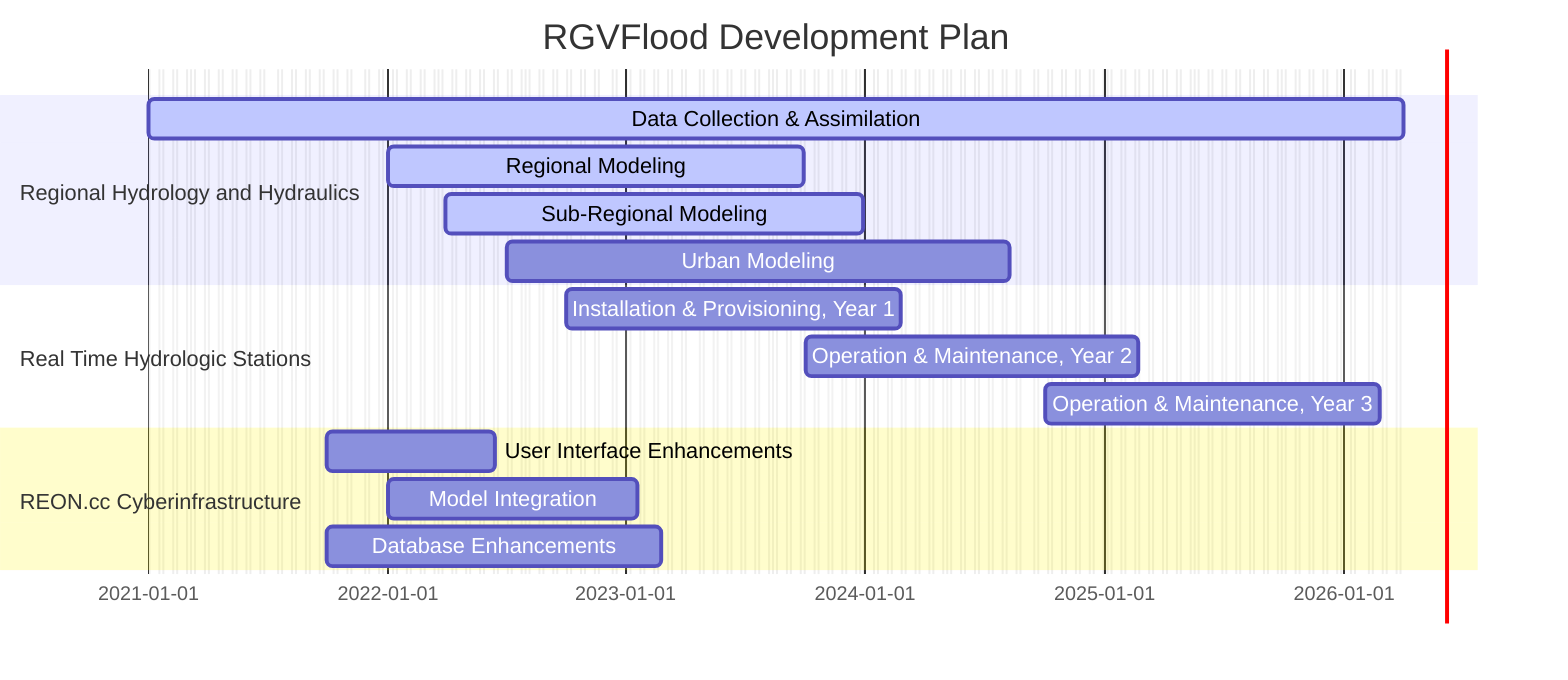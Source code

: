 gantt
dateFormat  YY-Q
title RGVFlood Development Plan
excludes weekends

section Regional Hydrology and Hydraulics
Data Collection & Assimilation  :active, dca, 21-1, 24-4
Regional Modeling               :active, rm, 22-1, 23-2
Sub-Regional Modeling           :active, srm, 22-2, 23-3
Urban Modeling                  :um, 22-3, 24-1
section Real Time Hydrologic Stations
Installation & Provisioning, Year 1 :rthsy1, 22-4, 23-4
Operation & Maintenance, Year 2 :rthsy2, 23-4, 24-4
Operation & Maintenance, Year 3 :rthsy3, 24-4, 25-4
section REON.cc Cyberinfrastructure
User Interface Enhancements : uie, 21-4, 22-2
Model Integration : me, 22-1, 22-4
Database Enhancements : de, 21-4, 22-4